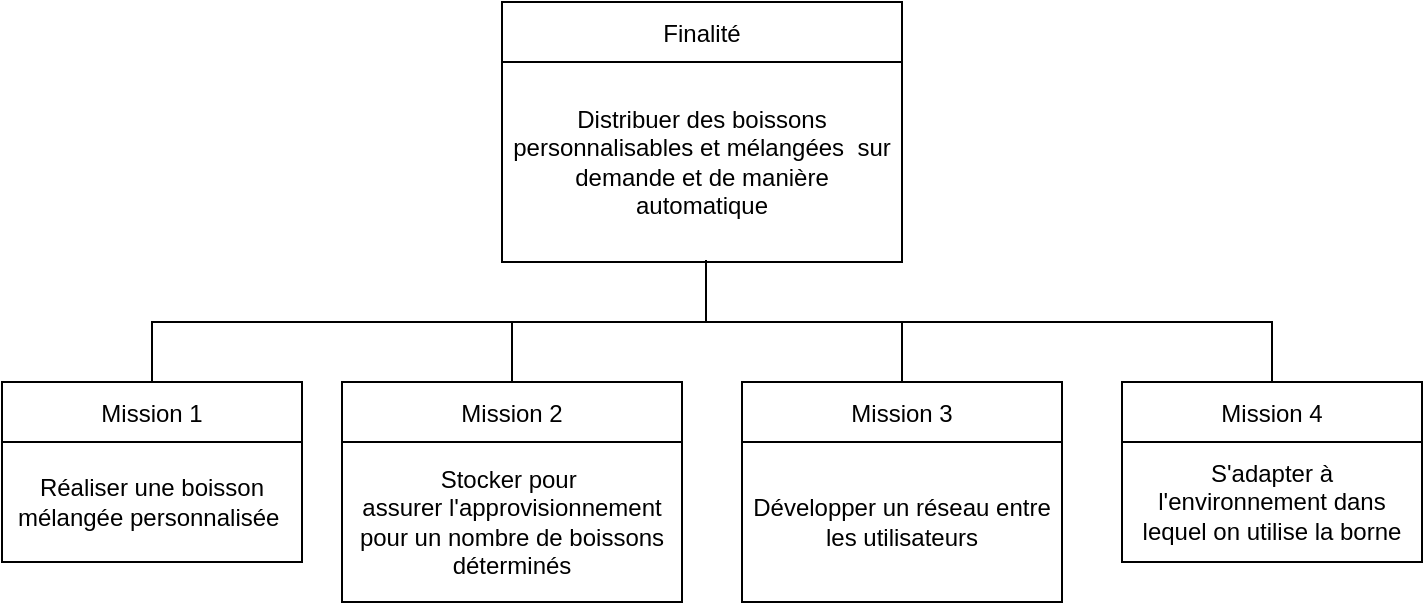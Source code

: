 <mxfile version="17.4.6" type="github" pages="3">
  <diagram id="RyfaYhDcdRHYEOJxS_Qi" name="Finalités et Mission 08/04">
    <mxGraphModel dx="925" dy="579" grid="1" gridSize="10" guides="1" tooltips="1" connect="1" arrows="1" fold="1" page="1" pageScale="1" pageWidth="1169" pageHeight="827" math="0" shadow="0">
      <root>
        <mxCell id="0" />
        <mxCell id="1" parent="0" />
        <mxCell id="sRPzREbq-Nrje1x9UGNM-3" value="Finalité" style="swimlane;fontStyle=0;childLayout=stackLayout;horizontal=1;startSize=30;horizontalStack=0;resizeParent=1;resizeParentMax=0;resizeLast=0;collapsible=1;marginBottom=0;" parent="1" vertex="1">
          <mxGeometry x="470" y="90" width="200" height="130" as="geometry" />
        </mxCell>
        <mxCell id="sRPzREbq-Nrje1x9UGNM-4" value="Distribuer des boissons personnalisables et mélangées  sur demande et de manière automatique" style="text;strokeColor=none;fillColor=none;align=center;verticalAlign=middle;spacingLeft=4;spacingRight=4;overflow=hidden;points=[[0,0.5],[1,0.5]];portConstraint=eastwest;rotatable=0;whiteSpace=wrap;" parent="sRPzREbq-Nrje1x9UGNM-3" vertex="1">
          <mxGeometry y="30" width="200" height="100" as="geometry" />
        </mxCell>
        <mxCell id="sRPzREbq-Nrje1x9UGNM-5" value="Mission 1" style="swimlane;fontStyle=0;childLayout=stackLayout;horizontal=1;startSize=30;horizontalStack=0;resizeParent=1;resizeParentMax=0;resizeLast=0;collapsible=1;marginBottom=0;" parent="1" vertex="1">
          <mxGeometry x="220" y="280" width="150" height="90" as="geometry" />
        </mxCell>
        <mxCell id="sRPzREbq-Nrje1x9UGNM-6" value="Réaliser une boisson mélangée personnalisée " style="text;strokeColor=none;fillColor=none;align=center;verticalAlign=middle;spacingLeft=4;spacingRight=4;overflow=hidden;points=[[0,0.5],[1,0.5]];portConstraint=eastwest;rotatable=0;whiteSpace=wrap;" parent="sRPzREbq-Nrje1x9UGNM-5" vertex="1">
          <mxGeometry y="30" width="150" height="60" as="geometry" />
        </mxCell>
        <mxCell id="sRPzREbq-Nrje1x9UGNM-9" value="Mission 2" style="swimlane;fontStyle=0;childLayout=stackLayout;horizontal=1;startSize=30;horizontalStack=0;resizeParent=1;resizeParentMax=0;resizeLast=0;collapsible=1;marginBottom=0;" parent="1" vertex="1">
          <mxGeometry x="390" y="280" width="170" height="110" as="geometry" />
        </mxCell>
        <mxCell id="sRPzREbq-Nrje1x9UGNM-10" value="Stocker pour &#xa;assurer l&#39;approvisionnement pour un nombre de boissons déterminés" style="text;strokeColor=none;fillColor=none;align=center;verticalAlign=middle;spacingLeft=4;spacingRight=4;overflow=hidden;points=[[0,0.5],[1,0.5]];portConstraint=eastwest;rotatable=0;whiteSpace=wrap;" parent="sRPzREbq-Nrje1x9UGNM-9" vertex="1">
          <mxGeometry y="30" width="170" height="80" as="geometry" />
        </mxCell>
        <mxCell id="sRPzREbq-Nrje1x9UGNM-15" value="Mission 3" style="swimlane;fontStyle=0;childLayout=stackLayout;horizontal=1;startSize=30;horizontalStack=0;resizeParent=1;resizeParentMax=0;resizeLast=0;collapsible=1;marginBottom=0;" parent="1" vertex="1">
          <mxGeometry x="590" y="280" width="160" height="110" as="geometry" />
        </mxCell>
        <mxCell id="sRPzREbq-Nrje1x9UGNM-16" value="Développer un réseau entre les utilisateurs" style="text;strokeColor=none;fillColor=none;align=center;verticalAlign=middle;spacingLeft=4;spacingRight=4;overflow=hidden;points=[[0,0.5],[1,0.5]];portConstraint=eastwest;rotatable=0;whiteSpace=wrap;" parent="sRPzREbq-Nrje1x9UGNM-15" vertex="1">
          <mxGeometry y="30" width="160" height="80" as="geometry" />
        </mxCell>
        <mxCell id="QOWK-r0JArPbXf0g2ca--1" value="Mission 4" style="swimlane;fontStyle=0;childLayout=stackLayout;horizontal=1;startSize=30;horizontalStack=0;resizeParent=1;resizeParentMax=0;resizeLast=0;collapsible=1;marginBottom=0;" parent="1" vertex="1">
          <mxGeometry x="780" y="280" width="150" height="90" as="geometry" />
        </mxCell>
        <mxCell id="QOWK-r0JArPbXf0g2ca--2" value="S&#39;adapter à l&#39;environnement dans lequel on utilise la borne" style="text;strokeColor=none;fillColor=none;align=center;verticalAlign=middle;spacingLeft=4;spacingRight=4;overflow=hidden;points=[[0,0.5],[1,0.5]];portConstraint=eastwest;rotatable=0;whiteSpace=wrap;" parent="QOWK-r0JArPbXf0g2ca--1" vertex="1">
          <mxGeometry y="30" width="150" height="60" as="geometry" />
        </mxCell>
        <mxCell id="QOWK-r0JArPbXf0g2ca--3" value="" style="endArrow=none;html=1;rounded=0;entryX=0.51;entryY=0.99;entryDx=0;entryDy=0;entryPerimeter=0;exitX=0.5;exitY=0;exitDx=0;exitDy=0;" parent="1" source="QOWK-r0JArPbXf0g2ca--1" target="sRPzREbq-Nrje1x9UGNM-4" edge="1">
          <mxGeometry width="50" height="50" relative="1" as="geometry">
            <mxPoint x="572" y="240" as="sourcePoint" />
            <mxPoint x="610" y="330" as="targetPoint" />
            <Array as="points">
              <mxPoint x="855" y="250" />
              <mxPoint x="572" y="250" />
            </Array>
          </mxGeometry>
        </mxCell>
        <mxCell id="QOWK-r0JArPbXf0g2ca--4" value="" style="endArrow=none;html=1;rounded=0;exitX=0.5;exitY=0;exitDx=0;exitDy=0;" parent="1" source="sRPzREbq-Nrje1x9UGNM-9" edge="1">
          <mxGeometry width="50" height="50" relative="1" as="geometry">
            <mxPoint x="560" y="380" as="sourcePoint" />
            <mxPoint x="580" y="250" as="targetPoint" />
            <Array as="points">
              <mxPoint x="475" y="250" />
            </Array>
          </mxGeometry>
        </mxCell>
        <mxCell id="QOWK-r0JArPbXf0g2ca--6" value="" style="endArrow=none;html=1;rounded=0;exitX=0.5;exitY=0;exitDx=0;exitDy=0;" parent="1" source="sRPzREbq-Nrje1x9UGNM-5" edge="1">
          <mxGeometry width="50" height="50" relative="1" as="geometry">
            <mxPoint x="560" y="380" as="sourcePoint" />
            <mxPoint x="500" y="250" as="targetPoint" />
            <Array as="points">
              <mxPoint x="295" y="250" />
            </Array>
          </mxGeometry>
        </mxCell>
        <mxCell id="QOWK-r0JArPbXf0g2ca--7" value="" style="endArrow=none;html=1;rounded=0;entryX=0.5;entryY=0;entryDx=0;entryDy=0;" parent="1" target="sRPzREbq-Nrje1x9UGNM-15" edge="1">
          <mxGeometry width="50" height="50" relative="1" as="geometry">
            <mxPoint x="670" y="250" as="sourcePoint" />
            <mxPoint x="610" y="330" as="targetPoint" />
          </mxGeometry>
        </mxCell>
      </root>
    </mxGraphModel>
  </diagram>
  <diagram id="p0FcbaTVKOf8fTrZ6gUZ" name="Contexte organique 08/04">
    <mxGraphModel dx="925" dy="579" grid="1" gridSize="10" guides="1" tooltips="1" connect="1" arrows="1" fold="1" page="1" pageScale="1" pageWidth="1169" pageHeight="827" math="0" shadow="0">
      <root>
        <mxCell id="0" />
        <mxCell id="1" parent="0" />
        <mxCell id="UqVfPTxF4fjXLXs7qaGI-1" value="Cocktail.me" style="swimlane;fontStyle=1;childLayout=stackLayout;horizontal=1;startSize=26;fillColor=none;horizontalStack=0;resizeParent=1;resizeParentMax=0;resizeLast=0;collapsible=1;marginBottom=0;" parent="1" vertex="1">
          <mxGeometry x="430" y="249" width="210" height="130" as="geometry" />
        </mxCell>
        <mxCell id="Oo9BH8QjuI-w8GSNunJo-18" value="Borne&amp;nbsp;&lt;br&gt;Application&lt;br&gt;Moyen de paiement&lt;br&gt;Récipient&amp;nbsp;" style="text;html=1;strokeColor=none;fillColor=none;align=center;verticalAlign=middle;whiteSpace=wrap;rounded=0;" parent="UqVfPTxF4fjXLXs7qaGI-1" vertex="1">
          <mxGeometry y="26" width="210" height="104" as="geometry" />
        </mxCell>
        <mxCell id="UqVfPTxF4fjXLXs7qaGI-3" value="Utilisateur" style="shape=umlActor;verticalLabelPosition=bottom;verticalAlign=top;html=1;" parent="1" vertex="1">
          <mxGeometry x="850" y="370" width="30" height="60" as="geometry" />
        </mxCell>
        <mxCell id="UqVfPTxF4fjXLXs7qaGI-4" value="Exploitant" style="shape=umlActor;verticalLabelPosition=bottom;verticalAlign=top;html=1;" parent="1" vertex="1">
          <mxGeometry x="725" y="464.5" width="30" height="60" as="geometry" />
        </mxCell>
        <mxCell id="UqVfPTxF4fjXLXs7qaGI-5" value="" style="endArrow=none;html=1;rounded=0;exitX=1;exitY=0.5;exitDx=0;exitDy=0;entryX=0;entryY=0.75;entryDx=0;entryDy=0;" parent="1" edge="1" target="9N_VmTcx_XpPACRNX_yA-2">
          <mxGeometry width="50" height="50" relative="1" as="geometry">
            <mxPoint x="640" y="314" as="sourcePoint" />
            <mxPoint x="750" y="314" as="targetPoint" />
          </mxGeometry>
        </mxCell>
        <mxCell id="UqVfPTxF4fjXLXs7qaGI-6" value="" style="endArrow=none;html=1;rounded=0;entryX=1.002;entryY=1.002;entryDx=0;entryDy=0;entryPerimeter=0;" parent="1" edge="1">
          <mxGeometry width="50" height="50" relative="1" as="geometry">
            <mxPoint x="720" y="460" as="sourcePoint" />
            <mxPoint x="640.42" y="379.208" as="targetPoint" />
          </mxGeometry>
        </mxCell>
        <mxCell id="UqVfPTxF4fjXLXs7qaGI-7" value="Récipient vide fourni &#xa;par l&#39;utilisateur" style="swimlane;startSize=40;" parent="1" vertex="1">
          <mxGeometry x="190" y="60" width="150" height="110" as="geometry" />
        </mxCell>
        <mxCell id="UqVfPTxF4fjXLXs7qaGI-8" value="Source d&#39;énergie" style="swimlane;" parent="1" vertex="1">
          <mxGeometry x="710" y="130" width="150" height="92" as="geometry" />
        </mxCell>
        <mxCell id="UqVfPTxF4fjXLXs7qaGI-10" value="Matières premières" style="swimlane;" parent="1" vertex="1">
          <mxGeometry x="370" y="479" width="200" height="90" as="geometry" />
        </mxCell>
        <mxCell id="UqVfPTxF4fjXLXs7qaGI-11" value="" style="endArrow=none;html=1;rounded=0;exitX=0.5;exitY=0;exitDx=0;exitDy=0;" parent="1" source="UqVfPTxF4fjXLXs7qaGI-10" edge="1">
          <mxGeometry width="50" height="50" relative="1" as="geometry">
            <mxPoint x="530" y="449" as="sourcePoint" />
            <mxPoint x="510" y="380" as="targetPoint" />
          </mxGeometry>
        </mxCell>
        <mxCell id="UqVfPTxF4fjXLXs7qaGI-13" value="" style="endArrow=none;html=1;rounded=0;exitX=0;exitY=0;exitDx=0;exitDy=0;entryX=0.75;entryY=1;entryDx=0;entryDy=0;" parent="1" source="UqVfPTxF4fjXLXs7qaGI-1" target="UqVfPTxF4fjXLXs7qaGI-7" edge="1">
          <mxGeometry width="50" height="50" relative="1" as="geometry">
            <mxPoint x="530" y="449" as="sourcePoint" />
            <mxPoint x="480" y="219" as="targetPoint" />
          </mxGeometry>
        </mxCell>
        <mxCell id="UqVfPTxF4fjXLXs7qaGI-14" value="" style="endArrow=none;html=1;rounded=0;exitX=0.995;exitY=0.085;exitDx=0;exitDy=0;entryX=0;entryY=1;entryDx=0;entryDy=0;exitPerimeter=0;" parent="1" source="UqVfPTxF4fjXLXs7qaGI-1" target="UqVfPTxF4fjXLXs7qaGI-8" edge="1">
          <mxGeometry width="50" height="50" relative="1" as="geometry">
            <mxPoint x="530" y="449" as="sourcePoint" />
            <mxPoint x="620" y="209" as="targetPoint" />
          </mxGeometry>
        </mxCell>
        <mxCell id="UqVfPTxF4fjXLXs7qaGI-15" value="Système de gestion de&#xa; monnaie locale /réseau bancaire" style="swimlane;startSize=41;" parent="1" vertex="1">
          <mxGeometry x="150" y="439" width="190" height="111" as="geometry" />
        </mxCell>
        <mxCell id="UqVfPTxF4fjXLXs7qaGI-16" value="" style="endArrow=none;html=1;rounded=0;exitX=1;exitY=0;exitDx=0;exitDy=0;entryX=0.017;entryY=1;entryDx=0;entryDy=0;entryPerimeter=0;" parent="1" source="UqVfPTxF4fjXLXs7qaGI-15" edge="1">
          <mxGeometry width="50" height="50" relative="1" as="geometry">
            <mxPoint x="530" y="449" as="sourcePoint" />
            <mxPoint x="433.57" y="379" as="targetPoint" />
          </mxGeometry>
        </mxCell>
        <mxCell id="UqVfPTxF4fjXLXs7qaGI-17" value="0..1" style="text;html=1;strokeColor=none;fillColor=none;align=center;verticalAlign=middle;whiteSpace=wrap;rounded=0;" parent="1" vertex="1">
          <mxGeometry x="630" y="359" width="60" height="30" as="geometry" />
        </mxCell>
        <mxCell id="UqVfPTxF4fjXLXs7qaGI-18" value="1..*" style="text;html=1;strokeColor=none;fillColor=none;align=center;verticalAlign=middle;whiteSpace=wrap;rounded=0;" parent="1" vertex="1">
          <mxGeometry x="700" y="399" width="60" height="51" as="geometry" />
        </mxCell>
        <mxCell id="UqVfPTxF4fjXLXs7qaGI-19" value="0..1" style="text;html=1;strokeColor=none;fillColor=none;align=center;verticalAlign=middle;whiteSpace=wrap;rounded=0;" parent="1" vertex="1">
          <mxGeometry x="630" y="285" width="60" height="30" as="geometry" />
        </mxCell>
        <mxCell id="UqVfPTxF4fjXLXs7qaGI-20" value="0..*" style="text;html=1;strokeColor=none;fillColor=none;align=center;verticalAlign=middle;whiteSpace=wrap;rounded=0;" parent="1" vertex="1">
          <mxGeometry x="710" y="284" width="60" height="30" as="geometry" />
        </mxCell>
        <mxCell id="UqVfPTxF4fjXLXs7qaGI-21" value="0..*" style="text;html=1;strokeColor=none;fillColor=none;align=center;verticalAlign=middle;whiteSpace=wrap;rounded=0;" parent="1" vertex="1">
          <mxGeometry x="310" y="409" width="60" height="30" as="geometry" />
        </mxCell>
        <mxCell id="UqVfPTxF4fjXLXs7qaGI-22" value="0..1" style="text;html=1;strokeColor=none;fillColor=none;align=center;verticalAlign=middle;whiteSpace=wrap;rounded=0;" parent="1" vertex="1">
          <mxGeometry x="380" y="359" width="60" height="30" as="geometry" />
        </mxCell>
        <mxCell id="UqVfPTxF4fjXLXs7qaGI-23" value="2..*" style="text;html=1;strokeColor=none;fillColor=none;align=center;verticalAlign=middle;whiteSpace=wrap;rounded=0;" parent="1" vertex="1">
          <mxGeometry x="470" y="449" width="60" height="30" as="geometry" />
        </mxCell>
        <mxCell id="UqVfPTxF4fjXLXs7qaGI-24" value="0..*" style="text;html=1;strokeColor=none;fillColor=none;align=center;verticalAlign=middle;whiteSpace=wrap;rounded=0;" parent="1" vertex="1">
          <mxGeometry x="500" y="379" width="60" height="30" as="geometry" />
        </mxCell>
        <mxCell id="UqVfPTxF4fjXLXs7qaGI-27" value="0..1" style="text;html=1;strokeColor=none;fillColor=none;align=center;verticalAlign=middle;whiteSpace=wrap;rounded=0;" parent="1" vertex="1">
          <mxGeometry x="390" y="130" width="60" height="30" as="geometry" />
        </mxCell>
        <mxCell id="UqVfPTxF4fjXLXs7qaGI-28" value="0..1" style="text;html=1;strokeColor=none;fillColor=none;align=center;verticalAlign=middle;whiteSpace=wrap;rounded=0;" parent="1" vertex="1">
          <mxGeometry x="480" y="219" width="60" height="30" as="geometry" />
        </mxCell>
        <mxCell id="UqVfPTxF4fjXLXs7qaGI-29" value="0..*" style="text;html=1;strokeColor=none;fillColor=none;align=center;verticalAlign=middle;whiteSpace=wrap;rounded=0;" parent="1" vertex="1">
          <mxGeometry x="670" y="200" width="60" height="30" as="geometry" />
        </mxCell>
        <mxCell id="UqVfPTxF4fjXLXs7qaGI-30" value="0..*" style="text;html=1;strokeColor=none;fillColor=none;align=center;verticalAlign=middle;whiteSpace=wrap;rounded=0;" parent="1" vertex="1">
          <mxGeometry x="600" y="219" width="60" height="30" as="geometry" />
        </mxCell>
        <mxCell id="UqVfPTxF4fjXLXs7qaGI-31" value="Serveur (informatique)" style="swimlane;" parent="1" vertex="1">
          <mxGeometry x="120" y="319" width="160" height="90" as="geometry" />
        </mxCell>
        <mxCell id="UqVfPTxF4fjXLXs7qaGI-37" value="" style="endArrow=none;html=1;rounded=0;entryX=0.017;entryY=1;entryDx=0;entryDy=0;entryPerimeter=0;exitX=1;exitY=0.5;exitDx=0;exitDy=0;" parent="1" source="UqVfPTxF4fjXLXs7qaGI-31" edge="1">
          <mxGeometry width="50" height="50" relative="1" as="geometry">
            <mxPoint x="340" y="319" as="sourcePoint" />
            <mxPoint x="430.0" y="319" as="targetPoint" />
          </mxGeometry>
        </mxCell>
        <mxCell id="Oo9BH8QjuI-w8GSNunJo-1" value="Conditions environnementales" style="swimlane;" parent="1" vertex="1">
          <mxGeometry x="110" y="189" width="190" height="95" as="geometry" />
        </mxCell>
        <mxCell id="Oo9BH8QjuI-w8GSNunJo-6" value="" style="endArrow=none;html=1;rounded=0;entryX=0;entryY=0.25;entryDx=0;entryDy=0;exitX=1;exitY=0.5;exitDx=0;exitDy=0;" parent="1" source="Oo9BH8QjuI-w8GSNunJo-1" target="UqVfPTxF4fjXLXs7qaGI-1" edge="1">
          <mxGeometry width="50" height="50" relative="1" as="geometry">
            <mxPoint x="310" y="209" as="sourcePoint" />
            <mxPoint x="420" y="199" as="targetPoint" />
          </mxGeometry>
        </mxCell>
        <mxCell id="Oo9BH8QjuI-w8GSNunJo-7" value="Source d&#39;eau" style="swimlane;" parent="1" vertex="1">
          <mxGeometry x="540" y="60" width="150" height="92" as="geometry" />
        </mxCell>
        <mxCell id="Oo9BH8QjuI-w8GSNunJo-8" value="Agent de maintenance" style="shape=umlActor;html=1;verticalLabelPosition=bottom;verticalAlign=top;align=center;" parent="1" vertex="1">
          <mxGeometry x="645" y="494" width="30" height="60" as="geometry" />
        </mxCell>
        <mxCell id="Oo9BH8QjuI-w8GSNunJo-12" value="" style="endArrow=none;html=1;rounded=0;entryX=1.002;entryY=1.002;entryDx=0;entryDy=0;entryPerimeter=0;" parent="1" edge="1">
          <mxGeometry width="50" height="50" relative="1" as="geometry">
            <mxPoint x="650" y="480" as="sourcePoint" />
            <mxPoint x="585.21" y="379.208" as="targetPoint" />
          </mxGeometry>
        </mxCell>
        <mxCell id="Oo9BH8QjuI-w8GSNunJo-13" value="" style="endArrow=none;html=1;rounded=0;entryX=0.714;entryY=-0.008;entryDx=0;entryDy=0;entryPerimeter=0;exitX=0.5;exitY=1;exitDx=0;exitDy=0;startArrow=none;" parent="1" source="Oo9BH8QjuI-w8GSNunJo-7" target="UqVfPTxF4fjXLXs7qaGI-1" edge="1">
          <mxGeometry width="50" height="50" relative="1" as="geometry">
            <mxPoint x="610" y="160" as="sourcePoint" />
            <mxPoint x="720" y="233.5" as="targetPoint" />
          </mxGeometry>
        </mxCell>
        <mxCell id="Oo9BH8QjuI-w8GSNunJo-20" value="1" style="text;html=1;strokeColor=none;fillColor=none;align=center;verticalAlign=middle;whiteSpace=wrap;rounded=0;" parent="1" vertex="1">
          <mxGeometry x="630" y="449" width="60" height="30" as="geometry" />
        </mxCell>
        <mxCell id="Oo9BH8QjuI-w8GSNunJo-21" value="1" style="text;html=1;strokeColor=none;fillColor=none;align=center;verticalAlign=middle;whiteSpace=wrap;rounded=0;" parent="1" vertex="1">
          <mxGeometry x="585" y="379" width="60" height="30" as="geometry" />
        </mxCell>
        <mxCell id="Oo9BH8QjuI-w8GSNunJo-22" value="1" style="text;html=1;strokeColor=none;fillColor=none;align=center;verticalAlign=middle;whiteSpace=wrap;rounded=0;" parent="1" vertex="1">
          <mxGeometry x="270" y="329" width="60" height="30" as="geometry" />
        </mxCell>
        <mxCell id="Oo9BH8QjuI-w8GSNunJo-23" value="0..*" style="text;html=1;strokeColor=none;fillColor=none;align=center;verticalAlign=middle;whiteSpace=wrap;rounded=0;" parent="1" vertex="1">
          <mxGeometry x="370" y="299" width="60" height="30" as="geometry" />
        </mxCell>
        <mxCell id="Oo9BH8QjuI-w8GSNunJo-24" value="0..*" style="text;html=1;strokeColor=none;fillColor=none;align=center;verticalAlign=middle;whiteSpace=wrap;rounded=0;" parent="1" vertex="1">
          <mxGeometry x="295" y="210" width="60" height="30" as="geometry" />
        </mxCell>
        <mxCell id="Oo9BH8QjuI-w8GSNunJo-25" value="0..*" style="text;html=1;strokeColor=none;fillColor=none;align=center;verticalAlign=middle;whiteSpace=wrap;rounded=0;" parent="1" vertex="1">
          <mxGeometry x="370" y="240" width="60" height="30" as="geometry" />
        </mxCell>
        <mxCell id="Oo9BH8QjuI-w8GSNunJo-26" value="0..*" style="text;html=1;strokeColor=none;fillColor=none;align=center;verticalAlign=middle;whiteSpace=wrap;rounded=0;" parent="1" vertex="1">
          <mxGeometry x="540" y="219" width="60" height="30" as="geometry" />
        </mxCell>
        <mxCell id="Oo9BH8QjuI-w8GSNunJo-27" value="0..*" style="text;html=1;strokeColor=none;fillColor=none;align=center;verticalAlign=middle;whiteSpace=wrap;rounded=0;" parent="1" vertex="1">
          <mxGeometry x="560" y="152" width="60" height="30" as="geometry" />
        </mxCell>
        <mxCell id="Oo9BH8QjuI-w8GSNunJo-28" value="" style="endArrow=none;html=1;rounded=0;entryX=0.714;entryY=-0.008;entryDx=0;entryDy=0;entryPerimeter=0;exitX=0.5;exitY=1;exitDx=0;exitDy=0;" parent="1" source="Oo9BH8QjuI-w8GSNunJo-7" target="Oo9BH8QjuI-w8GSNunJo-27" edge="1">
          <mxGeometry width="50" height="50" relative="1" as="geometry">
            <mxPoint x="615" y="152" as="sourcePoint" />
            <mxPoint x="579.94" y="247.96" as="targetPoint" />
          </mxGeometry>
        </mxCell>
        <mxCell id="9N_VmTcx_XpPACRNX_yA-2" value="Communauté" style="swimlane;" parent="1" vertex="1">
          <mxGeometry x="790" y="237" width="150" height="92" as="geometry" />
        </mxCell>
        <mxCell id="9N_VmTcx_XpPACRNX_yA-3" value="Eaux usées" style="swimlane;" parent="1" vertex="1">
          <mxGeometry x="370" y="38" width="150" height="92" as="geometry" />
        </mxCell>
        <mxCell id="9N_VmTcx_XpPACRNX_yA-5" value="" style="endArrow=none;html=1;rounded=0;exitX=0.11;exitY=0;exitDx=0;exitDy=0;exitPerimeter=0;entryX=0.5;entryY=1;entryDx=0;entryDy=0;" parent="1" source="UqVfPTxF4fjXLXs7qaGI-1" target="9N_VmTcx_XpPACRNX_yA-3" edge="1">
          <mxGeometry width="50" height="50" relative="1" as="geometry">
            <mxPoint x="506.99" y="259" as="sourcePoint" />
            <mxPoint x="482.5" y="162" as="targetPoint" />
          </mxGeometry>
        </mxCell>
        <mxCell id="Rq9PnD2S2MJTXFQus3j1-1" style="edgeStyle=orthogonalEdgeStyle;rounded=0;orthogonalLoop=1;jettySize=auto;html=1;exitX=1;exitY=0.75;exitDx=0;exitDy=0;endArrow=none;endFill=0;" edge="1" parent="1" source="Oo9BH8QjuI-w8GSNunJo-18" target="UqVfPTxF4fjXLXs7qaGI-3">
          <mxGeometry relative="1" as="geometry" />
        </mxCell>
      </root>
    </mxGraphModel>
  </diagram>
  <diagram id="yR7fVEiLpYONBr0BuySC" name="Architecture Interne">
    <mxGraphModel dx="925" dy="579" grid="1" gridSize="10" guides="1" tooltips="1" connect="1" arrows="1" fold="1" page="1" pageScale="1" pageWidth="827" pageHeight="1169" math="0" shadow="0">
      <root>
        <mxCell id="0" />
        <mxCell id="1" parent="0" />
        <mxCell id="Cpv0mULNIBZ4NvGjffsJ-1" value="Cocktail.me" style="swimlane;fontStyle=1;childLayout=stackLayout;horizontal=1;startSize=26;fillColor=none;horizontalStack=0;resizeParent=1;resizeParentMax=0;resizeLast=0;collapsible=1;marginBottom=0;" vertex="1" parent="1">
          <mxGeometry x="280" y="210" width="210" height="130" as="geometry" />
        </mxCell>
        <mxCell id="AuWNNO4_WgaOT_dWbxBy-1" value="Gestion Energie" style="swimlane;fontStyle=1;childLayout=stackLayout;horizontal=1;startSize=26;fillColor=none;horizontalStack=0;resizeParent=1;resizeParentMax=0;resizeLast=0;collapsible=1;marginBottom=0;" vertex="1" parent="1">
          <mxGeometry x="570" y="180" width="200" height="60" as="geometry" />
        </mxCell>
        <mxCell id="CuFytp_66skP4slJJ5y9-1" value="Gestion des eaux usées" style="swimlane;fontStyle=1;childLayout=stackLayout;horizontal=1;startSize=26;fillColor=none;horizontalStack=0;resizeParent=1;resizeParentMax=0;resizeLast=0;collapsible=1;marginBottom=0;" vertex="1" parent="1">
          <mxGeometry x="339" y="60" width="150" height="80" as="geometry" />
        </mxCell>
        <mxCell id="CuFytp_66skP4slJJ5y9-2" value="Gestion des eaux de rinçage" style="swimlane;fontStyle=1;childLayout=stackLayout;horizontal=1;startSize=26;fillColor=none;horizontalStack=0;resizeParent=1;resizeParentMax=0;resizeLast=0;collapsible=1;marginBottom=0;" vertex="1" parent="1">
          <mxGeometry x="540" y="80" width="190" height="70" as="geometry" />
        </mxCell>
        <mxCell id="CuFytp_66skP4slJJ5y9-3" value="Résister à l&#39;environement" style="swimlane;fontStyle=1;childLayout=stackLayout;horizontal=1;startSize=26;fillColor=none;horizontalStack=0;resizeParent=1;resizeParentMax=0;resizeLast=0;collapsible=1;marginBottom=0;" vertex="1" parent="1">
          <mxGeometry x="140" y="70" width="150" height="130" as="geometry" />
        </mxCell>
        <mxCell id="WsvHr-UYNByG5nkso2TR-1" value="Humidité&lt;br&gt;Température&lt;br&gt;Vent&lt;br&gt;Choc" style="text;html=1;strokeColor=none;fillColor=none;align=center;verticalAlign=middle;whiteSpace=wrap;rounded=0;" vertex="1" parent="CuFytp_66skP4slJJ5y9-3">
          <mxGeometry y="26" width="150" height="104" as="geometry" />
        </mxCell>
        <mxCell id="WsvHr-UYNByG5nkso2TR-4" value="Mélanger" style="swimlane;fontStyle=1;childLayout=stackLayout;horizontal=1;startSize=26;fillColor=none;horizontalStack=0;resizeParent=1;resizeParentMax=0;resizeLast=0;collapsible=1;marginBottom=0;" vertex="1" parent="1">
          <mxGeometry x="90" y="250" width="150" height="130" as="geometry" />
        </mxCell>
        <mxCell id="IqlrPnUXEd5k4rq1cAFs-1" value="Liquides&lt;br&gt;solides" style="text;html=1;strokeColor=none;fillColor=none;align=center;verticalAlign=middle;whiteSpace=wrap;rounded=0;" vertex="1" parent="WsvHr-UYNByG5nkso2TR-4">
          <mxGeometry y="26" width="150" height="104" as="geometry" />
        </mxCell>
        <mxCell id="WsvHr-UYNByG5nkso2TR-5" value="Réfrigération des consommables" style="swimlane;fontStyle=1;childLayout=stackLayout;horizontal=1;startSize=26;fillColor=none;horizontalStack=0;resizeParent=1;resizeParentMax=0;resizeLast=0;collapsible=1;marginBottom=0;" vertex="1" parent="1">
          <mxGeometry x="10" y="410" width="210" height="70" as="geometry" />
        </mxCell>
        <mxCell id="WsvHr-UYNByG5nkso2TR-6" value="Lier machine-application" style="swimlane;fontStyle=1;childLayout=stackLayout;horizontal=1;startSize=26;fillColor=none;horizontalStack=0;resizeParent=1;resizeParentMax=0;resizeLast=0;collapsible=1;marginBottom=0;" vertex="1" parent="1">
          <mxGeometry x="179" y="505" width="160" height="80" as="geometry" />
        </mxCell>
        <mxCell id="WsvHr-UYNByG5nkso2TR-7" value="Gérer la communauté" style="swimlane;fontStyle=1;childLayout=stackLayout;horizontal=1;startSize=26;fillColor=none;horizontalStack=0;resizeParent=1;resizeParentMax=0;resizeLast=0;collapsible=1;marginBottom=0;" vertex="1" parent="1">
          <mxGeometry x="380" y="530" width="160" height="80" as="geometry" />
        </mxCell>
        <mxCell id="WsvHr-UYNByG5nkso2TR-8" value="Gestion du paiement" style="swimlane;fontStyle=1;childLayout=stackLayout;horizontal=1;startSize=26;fillColor=none;horizontalStack=0;resizeParent=1;resizeParentMax=0;resizeLast=0;collapsible=1;marginBottom=0;" vertex="1" parent="1">
          <mxGeometry x="610" y="290" width="160" height="80" as="geometry" />
        </mxCell>
        <mxCell id="IqlrPnUXEd5k4rq1cAFs-5" style="edgeStyle=orthogonalEdgeStyle;rounded=0;orthogonalLoop=1;jettySize=auto;html=1;exitX=1;exitY=0.75;exitDx=0;exitDy=0;entryX=0.5;entryY=0;entryDx=0;entryDy=0;endArrow=diamondThin;endFill=1;startArrow=none;startFill=0;" edge="1" parent="1" source="IqlrPnUXEd5k4rq1cAFs-2" target="IqlrPnUXEd5k4rq1cAFs-3">
          <mxGeometry relative="1" as="geometry" />
        </mxCell>
        <mxCell id="IqlrPnUXEd5k4rq1cAFs-7" style="edgeStyle=orthogonalEdgeStyle;rounded=0;orthogonalLoop=1;jettySize=auto;html=1;exitX=0.5;exitY=1;exitDx=0;exitDy=0;entryX=0.5;entryY=0;entryDx=0;entryDy=0;endArrow=none;endFill=0;" edge="1" parent="1" source="IqlrPnUXEd5k4rq1cAFs-2" target="IqlrPnUXEd5k4rq1cAFs-4">
          <mxGeometry relative="1" as="geometry" />
        </mxCell>
        <mxCell id="IqlrPnUXEd5k4rq1cAFs-2" value="Capter réceptacle" style="swimlane;fontStyle=1;childLayout=stackLayout;horizontal=1;startSize=26;fillColor=none;horizontalStack=0;resizeParent=1;resizeParentMax=0;resizeLast=0;collapsible=1;marginBottom=0;" vertex="1" parent="1">
          <mxGeometry x="520" y="400" width="160" height="80" as="geometry" />
        </mxCell>
        <mxCell id="IqlrPnUXEd5k4rq1cAFs-6" style="edgeStyle=orthogonalEdgeStyle;rounded=0;orthogonalLoop=1;jettySize=auto;html=1;exitX=0.5;exitY=1;exitDx=0;exitDy=0;entryX=0.5;entryY=0;entryDx=0;entryDy=0;endArrow=diamondThin;endFill=1;strokeWidth=1;startSize=10;" edge="1" parent="1" source="IqlrPnUXEd5k4rq1cAFs-3" target="IqlrPnUXEd5k4rq1cAFs-4">
          <mxGeometry relative="1" as="geometry" />
        </mxCell>
        <mxCell id="IqlrPnUXEd5k4rq1cAFs-3" value="Distribuer réceptacle" style="swimlane;fontStyle=1;childLayout=stackLayout;horizontal=1;startSize=26;fillColor=none;horizontalStack=0;resizeParent=1;resizeParentMax=0;resizeLast=0;collapsible=1;marginBottom=0;" vertex="1" parent="1">
          <mxGeometry x="667" y="500" width="160" height="80" as="geometry" />
        </mxCell>
        <mxCell id="IqlrPnUXEd5k4rq1cAFs-4" value="Verser mélange" style="swimlane;fontStyle=1;childLayout=stackLayout;horizontal=1;startSize=26;fillColor=none;horizontalStack=0;resizeParent=1;resizeParentMax=0;resizeLast=0;collapsible=1;marginBottom=0;" vertex="1" parent="1">
          <mxGeometry x="580" y="620" width="160" height="80" as="geometry" />
        </mxCell>
      </root>
    </mxGraphModel>
  </diagram>
</mxfile>
